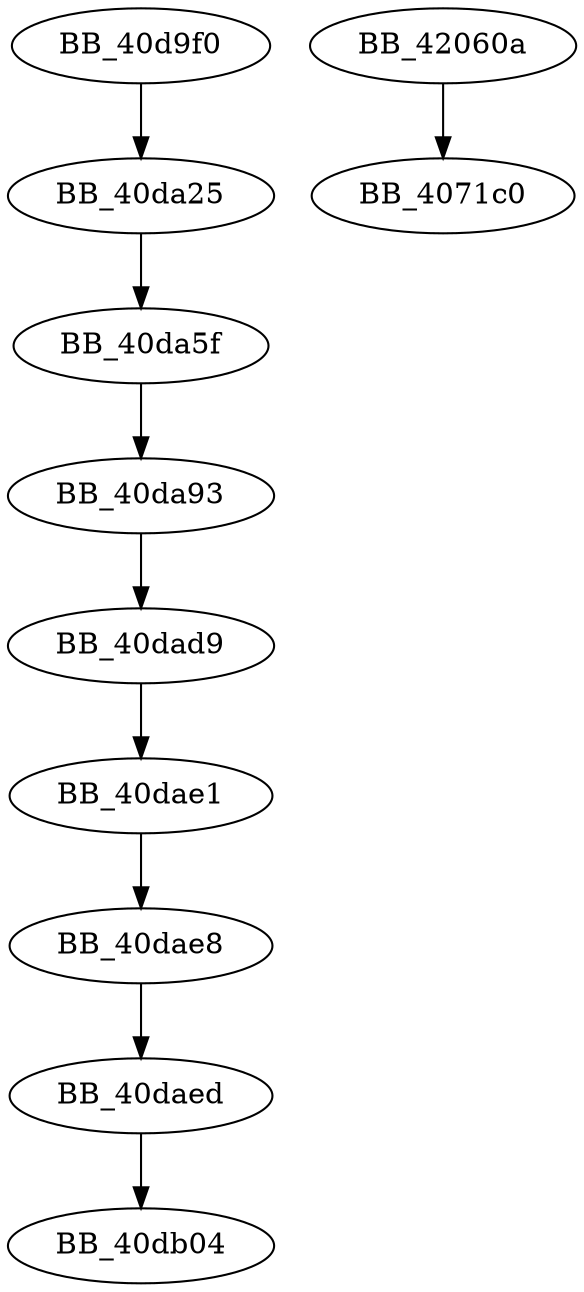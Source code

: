 DiGraph sub_40D9F0{
BB_40d9f0->BB_40da25
BB_40da25->BB_40da5f
BB_40da5f->BB_40da93
BB_40da93->BB_40dad9
BB_40dad9->BB_40dae1
BB_40dae1->BB_40dae8
BB_40dae8->BB_40daed
BB_40daed->BB_40db04
BB_42060a->BB_4071c0
}
